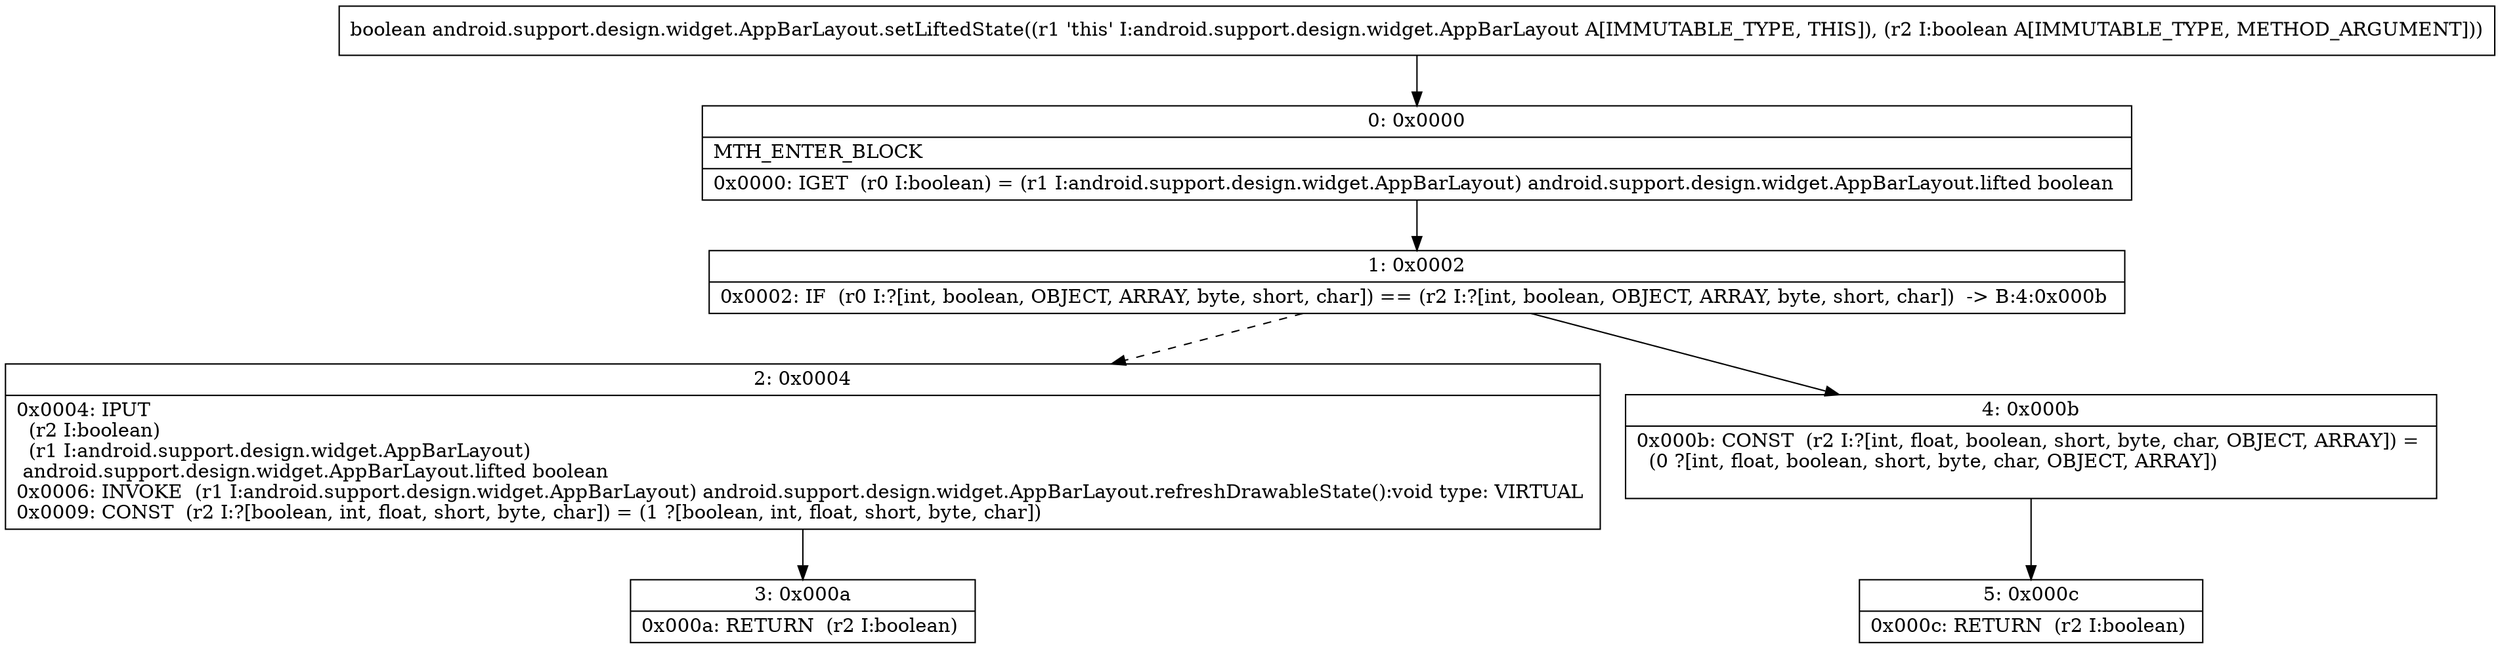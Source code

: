 digraph "CFG forandroid.support.design.widget.AppBarLayout.setLiftedState(Z)Z" {
Node_0 [shape=record,label="{0\:\ 0x0000|MTH_ENTER_BLOCK\l|0x0000: IGET  (r0 I:boolean) = (r1 I:android.support.design.widget.AppBarLayout) android.support.design.widget.AppBarLayout.lifted boolean \l}"];
Node_1 [shape=record,label="{1\:\ 0x0002|0x0002: IF  (r0 I:?[int, boolean, OBJECT, ARRAY, byte, short, char]) == (r2 I:?[int, boolean, OBJECT, ARRAY, byte, short, char])  \-\> B:4:0x000b \l}"];
Node_2 [shape=record,label="{2\:\ 0x0004|0x0004: IPUT  \l  (r2 I:boolean)\l  (r1 I:android.support.design.widget.AppBarLayout)\l android.support.design.widget.AppBarLayout.lifted boolean \l0x0006: INVOKE  (r1 I:android.support.design.widget.AppBarLayout) android.support.design.widget.AppBarLayout.refreshDrawableState():void type: VIRTUAL \l0x0009: CONST  (r2 I:?[boolean, int, float, short, byte, char]) = (1 ?[boolean, int, float, short, byte, char]) \l}"];
Node_3 [shape=record,label="{3\:\ 0x000a|0x000a: RETURN  (r2 I:boolean) \l}"];
Node_4 [shape=record,label="{4\:\ 0x000b|0x000b: CONST  (r2 I:?[int, float, boolean, short, byte, char, OBJECT, ARRAY]) = \l  (0 ?[int, float, boolean, short, byte, char, OBJECT, ARRAY])\l \l}"];
Node_5 [shape=record,label="{5\:\ 0x000c|0x000c: RETURN  (r2 I:boolean) \l}"];
MethodNode[shape=record,label="{boolean android.support.design.widget.AppBarLayout.setLiftedState((r1 'this' I:android.support.design.widget.AppBarLayout A[IMMUTABLE_TYPE, THIS]), (r2 I:boolean A[IMMUTABLE_TYPE, METHOD_ARGUMENT])) }"];
MethodNode -> Node_0;
Node_0 -> Node_1;
Node_1 -> Node_2[style=dashed];
Node_1 -> Node_4;
Node_2 -> Node_3;
Node_4 -> Node_5;
}

